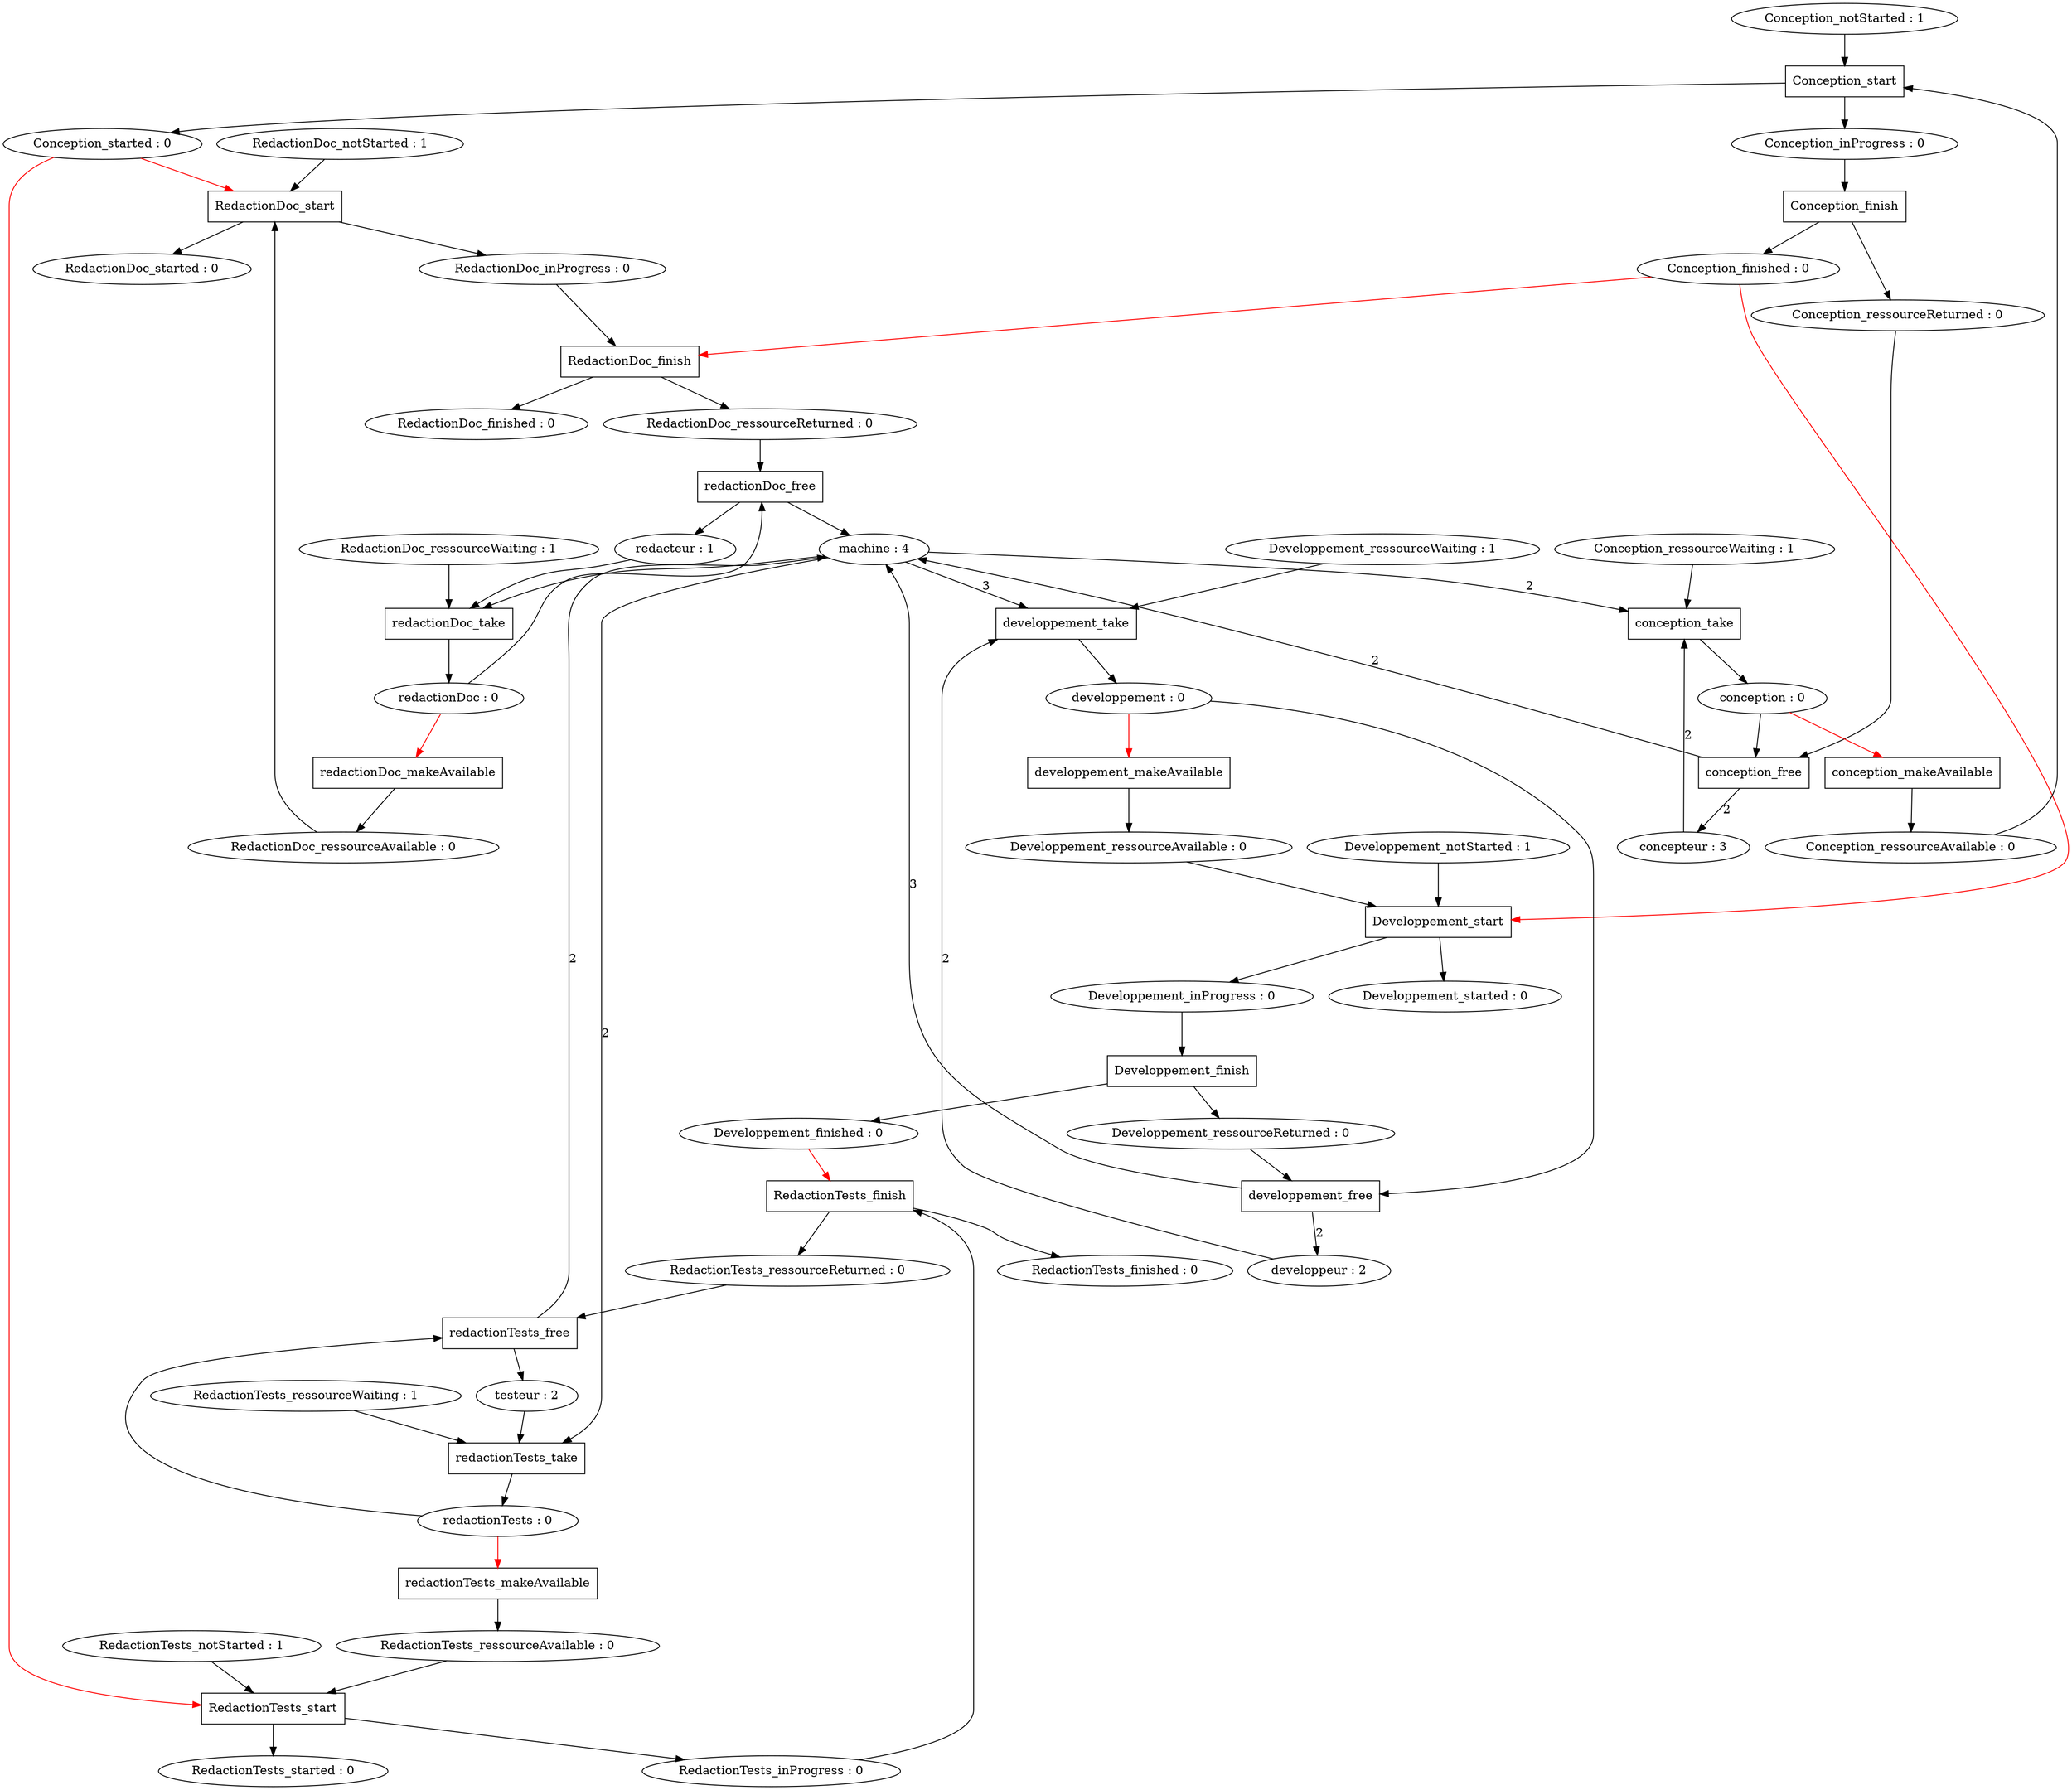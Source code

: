 digraph processus {
	Conception_start [shape=box];
	Conception_finish [shape=box];
	RedactionDoc_start [shape=box];
	RedactionDoc_finish [shape=box];
	Developpement_start [shape=box];
	Developpement_finish [shape=box];
	RedactionTests_start [shape=box];
	RedactionTests_finish [shape=box];
	conception_take [shape=box];
	conception_free [shape=box];
	conception_makeAvailable [shape=box];
	redactionDoc_take [shape=box];
	redactionDoc_free [shape=box];
	redactionDoc_makeAvailable [shape=box];
	developpement_take [shape=box];
	developpement_free [shape=box];
	developpement_makeAvailable [shape=box];
	redactionTests_take [shape=box];
	redactionTests_free [shape=box];
	redactionTests_makeAvailable [shape=box];

	Conception_notStarted [label="Conception_notStarted : 1"];
	Conception_started [label="Conception_started : 0"];
	Conception_inProgress [label="Conception_inProgress : 0"];
	Conception_finished [label="Conception_finished : 0"];
	Conception_ressourceWaiting [label="Conception_ressourceWaiting : 1"];
	Conception_ressourceAvailable [label="Conception_ressourceAvailable : 0"];
	Conception_ressourceReturned [label="Conception_ressourceReturned : 0"];
	RedactionDoc_notStarted [label="RedactionDoc_notStarted : 1"];
	RedactionDoc_started [label="RedactionDoc_started : 0"];
	RedactionDoc_inProgress [label="RedactionDoc_inProgress : 0"];
	RedactionDoc_finished [label="RedactionDoc_finished : 0"];
	RedactionDoc_ressourceWaiting [label="RedactionDoc_ressourceWaiting : 1"];
	RedactionDoc_ressourceAvailable [label="RedactionDoc_ressourceAvailable : 0"];
	RedactionDoc_ressourceReturned [label="RedactionDoc_ressourceReturned : 0"];
	Developpement_notStarted [label="Developpement_notStarted : 1"];
	Developpement_started [label="Developpement_started : 0"];
	Developpement_inProgress [label="Developpement_inProgress : 0"];
	Developpement_finished [label="Developpement_finished : 0"];
	Developpement_ressourceWaiting [label="Developpement_ressourceWaiting : 1"];
	Developpement_ressourceAvailable [label="Developpement_ressourceAvailable : 0"];
	Developpement_ressourceReturned [label="Developpement_ressourceReturned : 0"];
	RedactionTests_notStarted [label="RedactionTests_notStarted : 1"];
	RedactionTests_started [label="RedactionTests_started : 0"];
	RedactionTests_inProgress [label="RedactionTests_inProgress : 0"];
	RedactionTests_finished [label="RedactionTests_finished : 0"];
	RedactionTests_ressourceWaiting [label="RedactionTests_ressourceWaiting : 1"];
	RedactionTests_ressourceAvailable [label="RedactionTests_ressourceAvailable : 0"];
	RedactionTests_ressourceReturned [label="RedactionTests_ressourceReturned : 0"];
	concepteur [label="concepteur : 3"];
	developpeur [label="developpeur : 2"];
	machine [label="machine : 4"];
	redacteur [label="redacteur : 1"];
	testeur [label="testeur : 2"];
	conception [label="conception : 0"];
	redactionDoc [label="redactionDoc : 0"];
	developpement [label="developpement : 0"];
	redactionTests [label="redactionTests : 0"];

Conception_notStarted -> Conception_start;
Conception_start -> Conception_started;
Conception_start -> Conception_inProgress;
Conception_inProgress -> Conception_finish;
Conception_finish -> Conception_finished;
Conception_ressourceAvailable -> Conception_start;
Conception_finish -> Conception_ressourceReturned;
RedactionDoc_notStarted -> RedactionDoc_start;
RedactionDoc_start -> RedactionDoc_started;
RedactionDoc_start -> RedactionDoc_inProgress;
RedactionDoc_inProgress -> RedactionDoc_finish;
RedactionDoc_finish -> RedactionDoc_finished;
RedactionDoc_ressourceAvailable -> RedactionDoc_start;
RedactionDoc_finish -> RedactionDoc_ressourceReturned;
Developpement_notStarted -> Developpement_start;
Developpement_start -> Developpement_started;
Developpement_start -> Developpement_inProgress;
Developpement_inProgress -> Developpement_finish;
Developpement_finish -> Developpement_finished;
Developpement_ressourceAvailable -> Developpement_start;
Developpement_finish -> Developpement_ressourceReturned;
RedactionTests_notStarted -> RedactionTests_start;
RedactionTests_start -> RedactionTests_started;
RedactionTests_start -> RedactionTests_inProgress;
RedactionTests_inProgress -> RedactionTests_finish;
RedactionTests_finish -> RedactionTests_finished;
RedactionTests_ressourceAvailable -> RedactionTests_start;
RedactionTests_finish -> RedactionTests_ressourceReturned;
edge [color=red];
Conception_started -> RedactionDoc_start;
edge [color=black];
edge [color=red];
Conception_finished -> RedactionDoc_finish;
edge [color=black];
edge [color=red];
Conception_finished -> Developpement_start;
edge [color=black];
edge [color=red];
Conception_started -> RedactionTests_start;
edge [color=black];
edge [color=red];
Developpement_finished -> RedactionTests_finish;
edge [color=black];
Conception_ressourceWaiting -> conception_take;
conception_take -> conception;
edge [color=red];
conception -> conception_makeAvailable;
edge [color=black];
conception_makeAvailable -> Conception_ressourceAvailable;
conception -> conception_free;
Conception_ressourceReturned -> conception_free;
RedactionDoc_ressourceWaiting -> redactionDoc_take;
redactionDoc_take -> redactionDoc;
edge [color=red];
redactionDoc -> redactionDoc_makeAvailable;
edge [color=black];
redactionDoc_makeAvailable -> RedactionDoc_ressourceAvailable;
redactionDoc -> redactionDoc_free;
RedactionDoc_ressourceReturned -> redactionDoc_free;
Developpement_ressourceWaiting -> developpement_take;
developpement_take -> developpement;
edge [color=red];
developpement -> developpement_makeAvailable;
edge [color=black];
developpement_makeAvailable -> Developpement_ressourceAvailable;
developpement -> developpement_free;
Developpement_ressourceReturned -> developpement_free;
RedactionTests_ressourceWaiting -> redactionTests_take;
redactionTests_take -> redactionTests;
edge [color=red];
redactionTests -> redactionTests_makeAvailable;
edge [color=black];
redactionTests_makeAvailable -> RedactionTests_ressourceAvailable;
redactionTests -> redactionTests_free;
RedactionTests_ressourceReturned -> redactionTests_free;
concepteur -> conception_take [label="2"] ;
conception_free -> concepteur [label="2"] ;
machine -> conception_take [label="2"] ;
conception_free -> machine [label="2"] ;
machine -> redactionDoc_take;
redactionDoc_free -> machine;
redacteur -> redactionDoc_take;
redactionDoc_free -> redacteur;
developpeur -> developpement_take [label="2"] ;
developpement_free -> developpeur [label="2"] ;
machine -> developpement_take [label="3"] ;
developpement_free -> machine [label="3"] ;
machine -> redactionTests_take [label="2"] ;
redactionTests_free -> machine [label="2"] ;
testeur -> redactionTests_take;
redactionTests_free -> testeur;
}
